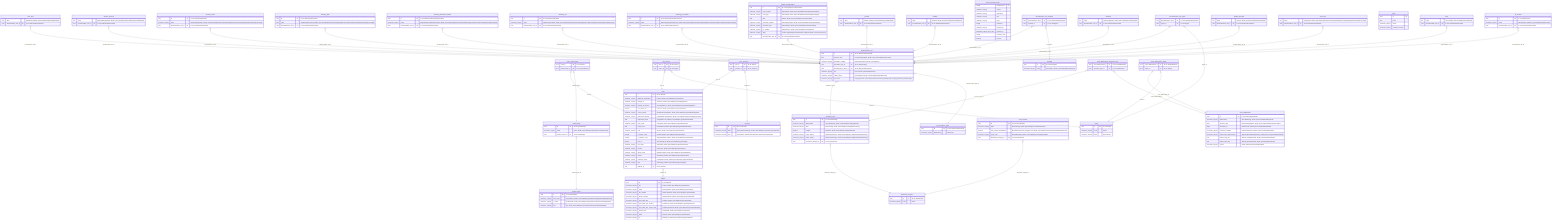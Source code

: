 erDiagram
    address {
        uuid id PK"ID von Adresse"
        character_varying city "Postort, XPath: /juris-table/juris-gericht/postort"
        character_varying email "Email-Adresse, XPath: /juris-table/juris-gericht/email"
        character_varying fax_number "Telefax-Nummer, XPath: /juris-table/juris-gericht/telefax"
        character_varying phone_number "Telefonnummer, XPath: /juris-table/juris-gericht/telefon"
        character_varying post_office_box "Postfach, XPath: /juris-table/juris-gericht/postfach"
        character_varying post_office_box_location "Postfachort, XPath: /juris-table/juris-gericht/postfachort"
        character_varying post_office_box_postal_code "Postfachpostleitzahl, XPath: /juris-table/juris-gericht/postfachplz"
        character_varying postal_code "Postleitzahl, XPath: /juris-table/juris-gericht/plz"
        character_varying street "Strasse, XPath: /juris-table/juris-gericht/strasse"
        character_varying url "Website-Url, XPath: /juris-table/juris-gericht/internet"
    }

    case_facts {
        text value "Tatbestand, XPath: /juris-r/textdaten/tatbestand/body/div"
        uuid documentation_unit_id FK"ID von Dokumentationseinheit"
    }

    court {
        uuid id PK"ID von Gericht"
        character_varying additional_information "Zusatz, XPath: /juris-table/juris-gericht/zusatz"
        character_varying belongs_to "Gehört zu, XPath: /juris-table/juris-gericht/gehoertzu"
        character_varying belongs_to_branch "Ist Zweigstelle zu, XPath: /juris-table/juris-gericht/istzweigstellezu"
        boolean can_deliver_lrs "Liefert lrs, XPath: /juris-table/juris-gericht/liefertlrs"
        character_varying current_branch "Bestehende Zweigstelle, XPath: /juris-table/juris-gericht/bestzweigstelle"
        character_varying deprecated_branch "Aufgehobene Zweigstelle, XPath: /juris-table/juris-gericht/aufgehzweigstelle"
        date deprecated_since "Aufgehoben seit, XPath: /juris-table/juris-gericht/aufhebdatum"
        character_varying early_name "Frühname, XPath: /juris-table/juris-gericht/fruehname"
        date exists_since "Bestehdatum, XPath: /juris-table/juris-gericht/bestehdatum"
        character_varying field "Bereich, XPath: /juris-table/juris-gericht/bereich"
        boolean is_foreign_court "Ausland, XPath: /juris-table/juris-gericht/ausland"
        boolean is_superior_court "Übergeordnetes Gericht, XPath: /juris-table/juris-gericht/supra"
        integer juris_id "Juris-Gericht ID, XPath: /juris-table/juris-gericht/@id"
        character_varying late_name "Spätname, XPath: /juris-table/juris-gericht/spaetname"
        character_varying location "Gerichtsort, XPath: /juris-table/juris-gericht/gerort"
        character_varying official_name "Offizeller Name, XPath: /juris-table/juris-gericht/offizname"
        character_varying remark "Bemerkung, XPath: /juris-table/juris-gericht/bemerkung"
        character_varying traditional_name "Traditioneller Name, XPath: /juris-table/juris-gericht/tradname"
        character_varying type "Gerichtstyp, XPath: /juris-table/juris-gericht/gertyp"
        uuid address_id FK"ID von Adresse"
    }

    court_judicial_body {
        uuid court_id PK"ID von Gericht"
        uuid judicial_body_id PK"ID von Spruchkörper"
    }

    court_region {
        uuid court_id PK"ID von Gericht"
        uuid region_id PK"ID von Region"
    }

    court_synonym {
        uuid court_id PK"ID von Gericht"
        uuid synonym_id PK"ID von Synonym"
    }

    decision_grounds {
        text value "Entscheidungsgründe, XPath: /juris-r/textdaten/entscheidungsgruende/body/div"
        uuid documentation_unit_id FK"ID von Dokumentationseinheit"
    }

    decision_name {
        uuid id PK"ID von Entscheidungsname"
        character_varying value "Entscheidungsname, XPath: /juris-r/paratrubriken/zuordnung/aspekt[text()='Entscheidungsname']/following-sibling::begriff"
        uuid documentation_unit_id FK"ID von Dokumentationseinheit"
    }

    deviating_date {
        uuid id PK"ID von Abweichendes Datum"
        date value "Abweichendes Datum, XPath: /juris-r/paratrubriken/zuordnung/aspekt[text()='abweichendes Datum']/following-sibling::begriff"
        uuid documentation_unit_id FK"ID von Dokumentationseinheit"
    }

    deviating_document_number {
        uuid id PK"ID von Abweichende Dokumentnummer"
        character_varying value "Abweichende Dokumentnummer, XPath: /juris-r/paratrubriken/zuordnung/aspekt[text()='abweichende Nr']/following-sibling::begriff"
        uuid documentation_unit_id FK"ID von Dokumentationseinheit"
    }

    deviating_ecli {
        uuid id PK"ID von Abweichender ECLI"
        character_varying value "Abweichender ECLI, XPath: /juris-r/paratrubriken/zuordnung/aspekt[text()='Abweichender ECLI']/following-sibling::begriff"
        uuid documentation_unit_id FK"ID von Dokumentationseinheit"
    }

    deviating_file_number {
        uuid id PK"ID von Abweichendes Aktenzeichen"
        character_varying value "Abweichendes Aktenzeichen, XPath: /juris-r/paratrubriken/zuordnung/aspekt[text()='abweichendes Az']/following-sibling::begriff"
        uuid documentation_unit_id FK"ID von Dokumentationseinheit"
    }

    document_category {
        uuid id PK"ID von Dokumentart"
        character_varying label "Kürzel"
    }

    document_type {
        uuid id PK"ID von Dokumenttyp"
        character_varying abbreviation "Juris-Abkürzung, XPath: /juris-table/juris-doktyp/jurisabk"
        character_varying label "Bezeichnung, XPath: /juris-table/juris-doktyp/bezeichnung"
        boolean multiple "Mehrfach, XPath: /juris-table/juris-doktyp/mehrfach"
        character_varying super_label_1 "Überbezeichnung 1, XPath: /juris-table/juris-doktyp/ueberbezeichnung1"
        character_varying super_label_2 "Überbezeichnung 2, XPath: /juris-table/juris-doktyp/ueberbezeichnung2"
        uuid document_category_id FK"ID von Dokumentart"
    }

    documentation_office {
        uuid id PK"ID von Dokumentationsstelle"
        character_varying abbreviation "Abkürzung"
    }

    documentation_unit {
        uuid id PK"ID von Dokumentationseinheit"
        date decision_date "Entscheidungsdatum, XPath: /juris-r/metadaten/entsch-datum"
        character_varying document_number "Dokumentnummer, XPath: /juris-r/@doknr"
        uuid document_type_id FK"ID von Dokumenttyp"
        uuid documentation_office_id FK"ID von Dokumentationsstelle"
        character_varying ecli "ECLI, XPath: /juris-r/metadaten/ecli"
        character_varying judicial_body "Spruchkörper, XPath: /juris-r/metadaten/spruchkoerper"
        character_varying procedure "Vorgang, XPath: /juris-r/paratrubriken/zuordnung/aspekt[text()='Vorgang']/following-sibling::begriff"
    }

    documentation_unit_keyword {
        uuid documentation_unit_id PK"ID von Dokumentationseinheit"
        uuid keyword_id PK"ID von Schlagwort"
    }

    documentation_unit_region {
        uuid documentation_unit_id PK"ID von Dokumentationseinheit"
        uuid region_id PK"ID von Region"
    }

    file_number {
        uuid id PK"ID von Aktenzeichen"
        character_varying value "Aktenzeichen, XPath: /juris-r/metadaten/aktenzeichen"
        uuid documentation_unit_id FK"ID von Dokumentationseinheit"
    }

    flyway_schema_history {
        integer installed_rank PK
        character_varying version 
        character_varying description 
        character_varying type 
        character_varying script 
        integer checksum 
        character_varying installed_by 
        timestamp_without_time_zone installed_on 
        integer execution_time 
        boolean success 
    }

    grounds {
        text value "Gründe, XPath: /juris-r/textdaten/gruende/body/div"
        uuid documentation_unit_id FK"ID von Dokumentationseinheit"
    }

    guiding_principle {
        text value "Leitsatz, XPath: /juris-r/textdaten/leitsatz/body/div"
        uuid documentation_unit_id FK"ID von Dokumentationseinheit"
    }

    headline {
        text value "Titelzeile, XPath: /juris-r/textdaten/titelzeile/body/div"
        uuid documentation_unit_id FK"ID von Dokumentationseinheit"
    }

    headnote {
        text value "Orientierungssatz, XPath: /juris-r/textdaten/osatz/body/div"
        uuid documentation_unit_id FK"ID von Dokumentationseinheit"
    }

    input_type {
        text value "Eingangsart, XPath: /juris-R/paratrubriken/zuordnung/aspekt[text()='Eingangsart']/following-sibling::begriff"
        uuid documentation_unit_id FK"ID von Dokumentationseinheit"
    }

    judicial_body {
        uuid id PK"ID von Spruchkörper"
        character_varying name "Name, XPath: /juris-table/juris-gericht/spruchkoerper/name"
        uuid numeric_figure_id FK"ID von Zahlangabe"
    }

    keyword {
        uuid id PK"ID von Schlagwort"
        character_varying value "Schlagwort, XPath: /juris-r/metadaten/schlagwort"
    }

    norm_abbreviation {
        uuid id PK"ID von Norm (Wertetabelle)"
        character_varying abbreviation "Juris-Abkürzung, XPath: /juris-norm/metadaten/jurabk"
        date decision_date "Entscheidungsdatum, XPath: /juris-norm/metadaten/entsch-datum"
        bigint document_id "Dokument ID, XPath: /juris-norm/metadaten/dokid"
        character_varying document_number "Dokumentnummer, XPath: /juris-norm/metadaten/doknr"
        character_varying official_letter_abbreviation "Amtliche Buchstabenabkürzung, XPath: /juris-norm/metadaten/amtabk"
        text official_long_title "Amtliche Langüberschrift, XPath: /juris/metadaten/langue"
        text official_short_title "Amtliche Kurzüberschrift, XPath: /juris/metadaten/kurzue"
        character_varying source "Quelle, XPath: /juris/metadaten/quelle"
    }

    norm_abbreviation_document_type {
        uuid norm_abbreviation_id PK"ID von Normabkürzung"
        uuid document_type_id PK"ID von Dokumenttyp"
    }

    norm_abbreviation_region {
        uuid norm_abbreviation_id PK"ID von Normabkürzung"
        uuid region_id PK"ID von Region"
    }

    norm_element {
        uuid id PK"ID von Norm Element"
        character_varying label "Bezeichnung, XPath: /juris-table/juris-normelem/element"
        boolean has_number_designation "Mit Zählbezeichnung, Negation von XPath: /juris-table/juris-normelem/ohnezaehlbezeichnung"
        character_varying norm_code "Normabkürzung, XPath: /juris-table/juris-normelem/normabk"
        uuid document_category_id FK"ID von Dokumentart"
    }

    norms {
        uuid id PK
        json norm 
        character_varying status 
        character_varying converter_version 
    }

    numeric_figure {
        uuid id PK"ID von Zahlangabe"
        character_varying from_value "Von Nummer, XPath: /juris-table/juris-gericht/spruchkoerper/zahlangabe/vonnr"
        character_varying to_value "Bis Nummer, XPath: /juris-table/juris-gericht/spruchkoerper/zahlangabe/bisnr"
        character_varying type "Typ, XPath: /juris-table/juris-gericht/spruchkoerper/zahlangabe/@typ"
    }

    region {
        uuid id PK"ID von Region"
        character_varying code "Kürzel"
        character_varying label "Bezeichnung"
    }

    related_documentation {
        uuid id PK"ID von Zugehörige Dokumentation"
        character_varying court_location "Gerichtssitz, XPath: /juris-r/metadaten/vorinstanz/gericht/gerort"
        character_varying court_type "Gerichtstyp, XPath: /juris-r/metadaten/vorinstanz/gericht/gertyp"
        date date "Datum, XPath: /juris-r/metadaten/vorinstanz/datum"
        character_varying document_number "Dokumentnummer, XPath: /juris-r/metadaten/vorinstanz/hlj/@sw"
        character_varying document_type "Dokumenttyp, XPath: /juris-r/metadaten/vorinstanz/doktyp"
        character_varying file_number "Aktenzeichen, XPath: /juris-r/metadaten/vorinstanz/az"
        character_varying dtype "Art der Zugehörigen Dokumentation (mögliche Werte: 'previous_decision')"
        uuid documentation_unit_id FK"ID von Dokumentationseinheit"
    }

    synonym {
        uuid id PK"ID von Synonym"
        character_varying label "Synonymbezeichnung,  XPath: /juris-table/juris-gericht/synonym/synbez"
        character_varying type "Synonymtyp, XPath: /juris-table/juris-gericht/synonym/syntyp"
    }

    tenor {
        text value "Tenor, XPath: /juris-r/textdaten/tenor/body/div"
        uuid documentation_unit_id FK"ID von Dokumentationseinheit"
    }

    court }o--|| address : "address_id"
    case_facts }o--|| documentation_unit : "documentation_unit_id"
    court_synonym }o--|| court : "court_id"
    court_region }o--|| court : "court_id"
    court_judicial_body }o--|| court : "court_id"
    court_judicial_body }o--|| judicial_body : "judicial_body_id"
    court_region }o--|| region : "region_id"
    court_synonym }o--|| synonym : "synonym_id"
    decision_grounds }o--|| documentation_unit : "documentation_unit_id"
    decision_name }o--|| documentation_unit : "documentation_unit_id"
    deviating_date }o--|| documentation_unit : "documentation_unit_id"
    deviating_document_number }o--|| documentation_unit : "documentation_unit_id"
    deviating_ecli }o--|| documentation_unit : "documentation_unit_id"
    deviating_file_number }o--|| documentation_unit : "documentation_unit_id"
    document_type }o--|| document_category : "document_category_id"
    norm_element }o--|| document_category : "document_category_id"
    documentation_unit }o--|| document_type : "document_type_id"
    norm_abbreviation_document_type }o--|| document_type : "document_type_id"
    documentation_unit }o--|| documentation_office : "documentation_office_id"
    documentation_unit_keyword }o--|| documentation_unit : "documentation_unit_id"
    documentation_unit_region }o--|| documentation_unit : "documentation_unit_id"
    related_documentation }o--|| documentation_unit : "documentation_unit_id"
    grounds }o--|| documentation_unit : "documentation_unit_id"
    headline }o--|| documentation_unit : "documentation_unit_id"
    headnote }o--|| documentation_unit : "documentation_unit_id"
    guiding_principle }o--|| documentation_unit : "documentation_unit_id"
    input_type }o--|| documentation_unit : "documentation_unit_id"
    tenor }o--|| documentation_unit : "documentation_unit_id"
    file_number }o--|| documentation_unit : "documentation_unit_id"
    documentation_unit_keyword }o--|| keyword : "keyword_id"
    documentation_unit_region }o--|| region : "region_id"
    judicial_body }o--|| numeric_figure : "numeric_figure_id"
    norm_abbreviation_region }o--|| norm_abbreviation : "norm_abbreviation_id"
    norm_abbreviation_document_type }o--|| norm_abbreviation : "norm_abbreviation_id"
    norm_abbreviation_region }o--|| region : "region_id"